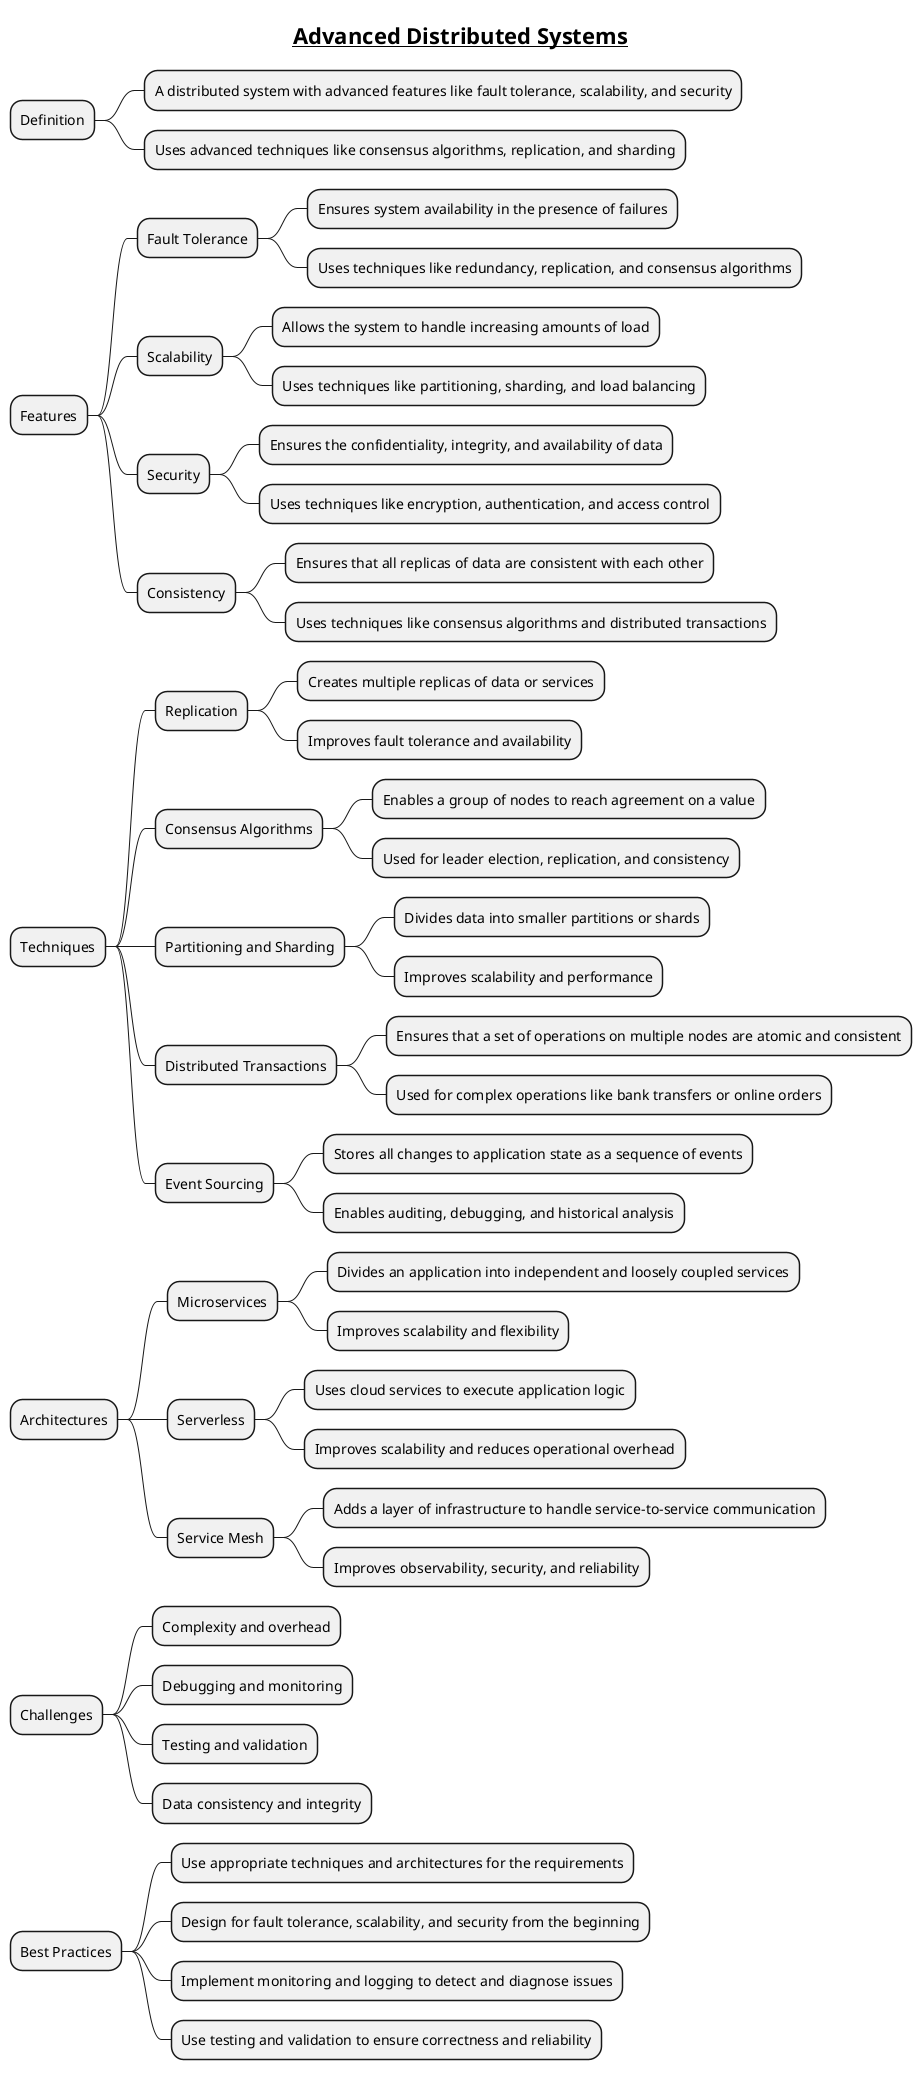@startmindmap
title =__Advanced Distributed Systems__

* Definition
** A distributed system with advanced features like fault tolerance, scalability, and security
** Uses advanced techniques like consensus algorithms, replication, and sharding

* Features
** Fault Tolerance
*** Ensures system availability in the presence of failures
*** Uses techniques like redundancy, replication, and consensus algorithms
** Scalability
*** Allows the system to handle increasing amounts of load
*** Uses techniques like partitioning, sharding, and load balancing
** Security
*** Ensures the confidentiality, integrity, and availability of data
*** Uses techniques like encryption, authentication, and access control
** Consistency
*** Ensures that all replicas of data are consistent with each other
*** Uses techniques like consensus algorithms and distributed transactions

* Techniques
** Replication
*** Creates multiple replicas of data or services
*** Improves fault tolerance and availability
** Consensus Algorithms
*** Enables a group of nodes to reach agreement on a value
*** Used for leader election, replication, and consistency
** Partitioning and Sharding
*** Divides data into smaller partitions or shards
*** Improves scalability and performance
** Distributed Transactions
*** Ensures that a set of operations on multiple nodes are atomic and consistent
*** Used for complex operations like bank transfers or online orders
** Event Sourcing
*** Stores all changes to application state as a sequence of events
*** Enables auditing, debugging, and historical analysis

* Architectures
** Microservices
*** Divides an application into independent and loosely coupled services
*** Improves scalability and flexibility
** Serverless
*** Uses cloud services to execute application logic
*** Improves scalability and reduces operational overhead
** Service Mesh
*** Adds a layer of infrastructure to handle service-to-service communication
*** Improves observability, security, and reliability

* Challenges
** Complexity and overhead
** Debugging and monitoring
** Testing and validation
** Data consistency and integrity

* Best Practices
** Use appropriate techniques and architectures for the requirements
** Design for fault tolerance, scalability, and security from the beginning
** Implement monitoring and logging to detect and diagnose issues
** Use testing and validation to ensure correctness and reliability
@endmindmap